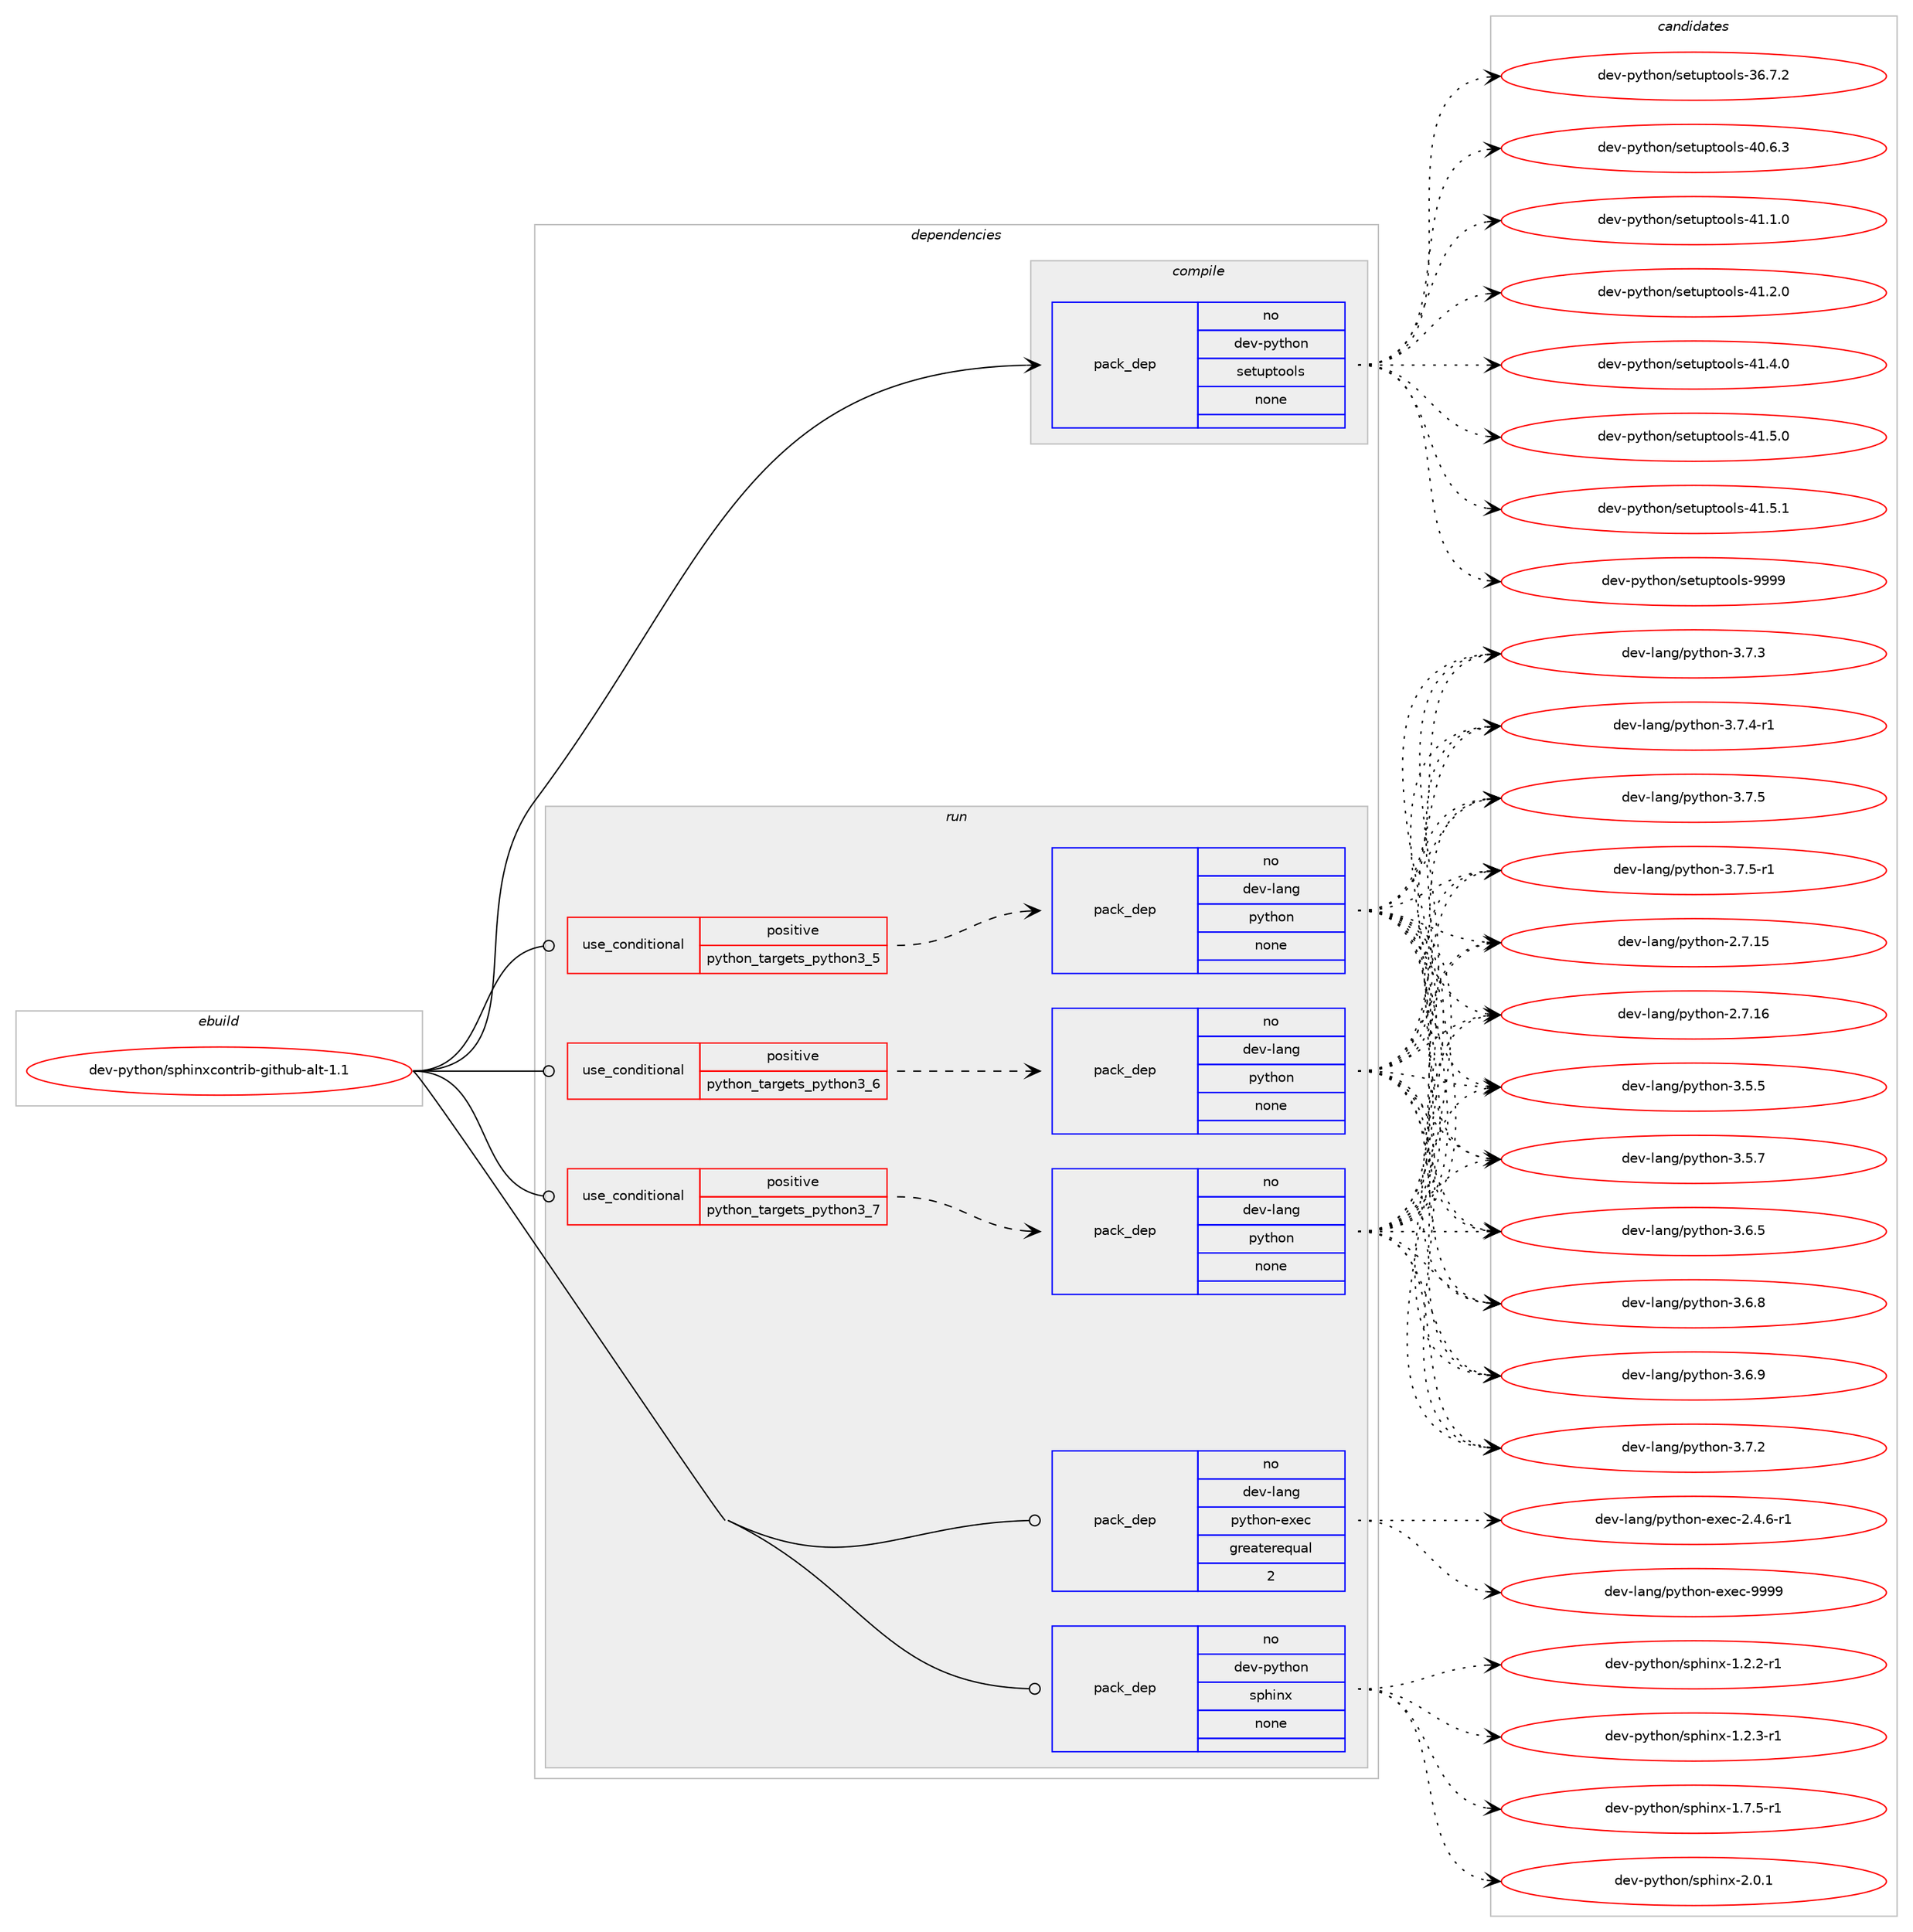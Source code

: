 digraph prolog {

# *************
# Graph options
# *************

newrank=true;
concentrate=true;
compound=true;
graph [rankdir=LR,fontname=Helvetica,fontsize=10,ranksep=1.5];#, ranksep=2.5, nodesep=0.2];
edge  [arrowhead=vee];
node  [fontname=Helvetica,fontsize=10];

# **********
# The ebuild
# **********

subgraph cluster_leftcol {
color=gray;
rank=same;
label=<<i>ebuild</i>>;
id [label="dev-python/sphinxcontrib-github-alt-1.1", color=red, width=4, href="../dev-python/sphinxcontrib-github-alt-1.1.svg"];
}

# ****************
# The dependencies
# ****************

subgraph cluster_midcol {
color=gray;
label=<<i>dependencies</i>>;
subgraph cluster_compile {
fillcolor="#eeeeee";
style=filled;
label=<<i>compile</i>>;
subgraph pack476755 {
dependency638378 [label=<<TABLE BORDER="0" CELLBORDER="1" CELLSPACING="0" CELLPADDING="4" WIDTH="220"><TR><TD ROWSPAN="6" CELLPADDING="30">pack_dep</TD></TR><TR><TD WIDTH="110">no</TD></TR><TR><TD>dev-python</TD></TR><TR><TD>setuptools</TD></TR><TR><TD>none</TD></TR><TR><TD></TD></TR></TABLE>>, shape=none, color=blue];
}
id:e -> dependency638378:w [weight=20,style="solid",arrowhead="vee"];
}
subgraph cluster_compileandrun {
fillcolor="#eeeeee";
style=filled;
label=<<i>compile and run</i>>;
}
subgraph cluster_run {
fillcolor="#eeeeee";
style=filled;
label=<<i>run</i>>;
subgraph cond149742 {
dependency638379 [label=<<TABLE BORDER="0" CELLBORDER="1" CELLSPACING="0" CELLPADDING="4"><TR><TD ROWSPAN="3" CELLPADDING="10">use_conditional</TD></TR><TR><TD>positive</TD></TR><TR><TD>python_targets_python3_5</TD></TR></TABLE>>, shape=none, color=red];
subgraph pack476756 {
dependency638380 [label=<<TABLE BORDER="0" CELLBORDER="1" CELLSPACING="0" CELLPADDING="4" WIDTH="220"><TR><TD ROWSPAN="6" CELLPADDING="30">pack_dep</TD></TR><TR><TD WIDTH="110">no</TD></TR><TR><TD>dev-lang</TD></TR><TR><TD>python</TD></TR><TR><TD>none</TD></TR><TR><TD></TD></TR></TABLE>>, shape=none, color=blue];
}
dependency638379:e -> dependency638380:w [weight=20,style="dashed",arrowhead="vee"];
}
id:e -> dependency638379:w [weight=20,style="solid",arrowhead="odot"];
subgraph cond149743 {
dependency638381 [label=<<TABLE BORDER="0" CELLBORDER="1" CELLSPACING="0" CELLPADDING="4"><TR><TD ROWSPAN="3" CELLPADDING="10">use_conditional</TD></TR><TR><TD>positive</TD></TR><TR><TD>python_targets_python3_6</TD></TR></TABLE>>, shape=none, color=red];
subgraph pack476757 {
dependency638382 [label=<<TABLE BORDER="0" CELLBORDER="1" CELLSPACING="0" CELLPADDING="4" WIDTH="220"><TR><TD ROWSPAN="6" CELLPADDING="30">pack_dep</TD></TR><TR><TD WIDTH="110">no</TD></TR><TR><TD>dev-lang</TD></TR><TR><TD>python</TD></TR><TR><TD>none</TD></TR><TR><TD></TD></TR></TABLE>>, shape=none, color=blue];
}
dependency638381:e -> dependency638382:w [weight=20,style="dashed",arrowhead="vee"];
}
id:e -> dependency638381:w [weight=20,style="solid",arrowhead="odot"];
subgraph cond149744 {
dependency638383 [label=<<TABLE BORDER="0" CELLBORDER="1" CELLSPACING="0" CELLPADDING="4"><TR><TD ROWSPAN="3" CELLPADDING="10">use_conditional</TD></TR><TR><TD>positive</TD></TR><TR><TD>python_targets_python3_7</TD></TR></TABLE>>, shape=none, color=red];
subgraph pack476758 {
dependency638384 [label=<<TABLE BORDER="0" CELLBORDER="1" CELLSPACING="0" CELLPADDING="4" WIDTH="220"><TR><TD ROWSPAN="6" CELLPADDING="30">pack_dep</TD></TR><TR><TD WIDTH="110">no</TD></TR><TR><TD>dev-lang</TD></TR><TR><TD>python</TD></TR><TR><TD>none</TD></TR><TR><TD></TD></TR></TABLE>>, shape=none, color=blue];
}
dependency638383:e -> dependency638384:w [weight=20,style="dashed",arrowhead="vee"];
}
id:e -> dependency638383:w [weight=20,style="solid",arrowhead="odot"];
subgraph pack476759 {
dependency638385 [label=<<TABLE BORDER="0" CELLBORDER="1" CELLSPACING="0" CELLPADDING="4" WIDTH="220"><TR><TD ROWSPAN="6" CELLPADDING="30">pack_dep</TD></TR><TR><TD WIDTH="110">no</TD></TR><TR><TD>dev-lang</TD></TR><TR><TD>python-exec</TD></TR><TR><TD>greaterequal</TD></TR><TR><TD>2</TD></TR></TABLE>>, shape=none, color=blue];
}
id:e -> dependency638385:w [weight=20,style="solid",arrowhead="odot"];
subgraph pack476760 {
dependency638386 [label=<<TABLE BORDER="0" CELLBORDER="1" CELLSPACING="0" CELLPADDING="4" WIDTH="220"><TR><TD ROWSPAN="6" CELLPADDING="30">pack_dep</TD></TR><TR><TD WIDTH="110">no</TD></TR><TR><TD>dev-python</TD></TR><TR><TD>sphinx</TD></TR><TR><TD>none</TD></TR><TR><TD></TD></TR></TABLE>>, shape=none, color=blue];
}
id:e -> dependency638386:w [weight=20,style="solid",arrowhead="odot"];
}
}

# **************
# The candidates
# **************

subgraph cluster_choices {
rank=same;
color=gray;
label=<<i>candidates</i>>;

subgraph choice476755 {
color=black;
nodesep=1;
choice100101118451121211161041111104711510111611711211611111110811545515446554650 [label="dev-python/setuptools-36.7.2", color=red, width=4,href="../dev-python/setuptools-36.7.2.svg"];
choice100101118451121211161041111104711510111611711211611111110811545524846544651 [label="dev-python/setuptools-40.6.3", color=red, width=4,href="../dev-python/setuptools-40.6.3.svg"];
choice100101118451121211161041111104711510111611711211611111110811545524946494648 [label="dev-python/setuptools-41.1.0", color=red, width=4,href="../dev-python/setuptools-41.1.0.svg"];
choice100101118451121211161041111104711510111611711211611111110811545524946504648 [label="dev-python/setuptools-41.2.0", color=red, width=4,href="../dev-python/setuptools-41.2.0.svg"];
choice100101118451121211161041111104711510111611711211611111110811545524946524648 [label="dev-python/setuptools-41.4.0", color=red, width=4,href="../dev-python/setuptools-41.4.0.svg"];
choice100101118451121211161041111104711510111611711211611111110811545524946534648 [label="dev-python/setuptools-41.5.0", color=red, width=4,href="../dev-python/setuptools-41.5.0.svg"];
choice100101118451121211161041111104711510111611711211611111110811545524946534649 [label="dev-python/setuptools-41.5.1", color=red, width=4,href="../dev-python/setuptools-41.5.1.svg"];
choice10010111845112121116104111110471151011161171121161111111081154557575757 [label="dev-python/setuptools-9999", color=red, width=4,href="../dev-python/setuptools-9999.svg"];
dependency638378:e -> choice100101118451121211161041111104711510111611711211611111110811545515446554650:w [style=dotted,weight="100"];
dependency638378:e -> choice100101118451121211161041111104711510111611711211611111110811545524846544651:w [style=dotted,weight="100"];
dependency638378:e -> choice100101118451121211161041111104711510111611711211611111110811545524946494648:w [style=dotted,weight="100"];
dependency638378:e -> choice100101118451121211161041111104711510111611711211611111110811545524946504648:w [style=dotted,weight="100"];
dependency638378:e -> choice100101118451121211161041111104711510111611711211611111110811545524946524648:w [style=dotted,weight="100"];
dependency638378:e -> choice100101118451121211161041111104711510111611711211611111110811545524946534648:w [style=dotted,weight="100"];
dependency638378:e -> choice100101118451121211161041111104711510111611711211611111110811545524946534649:w [style=dotted,weight="100"];
dependency638378:e -> choice10010111845112121116104111110471151011161171121161111111081154557575757:w [style=dotted,weight="100"];
}
subgraph choice476756 {
color=black;
nodesep=1;
choice10010111845108971101034711212111610411111045504655464953 [label="dev-lang/python-2.7.15", color=red, width=4,href="../dev-lang/python-2.7.15.svg"];
choice10010111845108971101034711212111610411111045504655464954 [label="dev-lang/python-2.7.16", color=red, width=4,href="../dev-lang/python-2.7.16.svg"];
choice100101118451089711010347112121116104111110455146534653 [label="dev-lang/python-3.5.5", color=red, width=4,href="../dev-lang/python-3.5.5.svg"];
choice100101118451089711010347112121116104111110455146534655 [label="dev-lang/python-3.5.7", color=red, width=4,href="../dev-lang/python-3.5.7.svg"];
choice100101118451089711010347112121116104111110455146544653 [label="dev-lang/python-3.6.5", color=red, width=4,href="../dev-lang/python-3.6.5.svg"];
choice100101118451089711010347112121116104111110455146544656 [label="dev-lang/python-3.6.8", color=red, width=4,href="../dev-lang/python-3.6.8.svg"];
choice100101118451089711010347112121116104111110455146544657 [label="dev-lang/python-3.6.9", color=red, width=4,href="../dev-lang/python-3.6.9.svg"];
choice100101118451089711010347112121116104111110455146554650 [label="dev-lang/python-3.7.2", color=red, width=4,href="../dev-lang/python-3.7.2.svg"];
choice100101118451089711010347112121116104111110455146554651 [label="dev-lang/python-3.7.3", color=red, width=4,href="../dev-lang/python-3.7.3.svg"];
choice1001011184510897110103471121211161041111104551465546524511449 [label="dev-lang/python-3.7.4-r1", color=red, width=4,href="../dev-lang/python-3.7.4-r1.svg"];
choice100101118451089711010347112121116104111110455146554653 [label="dev-lang/python-3.7.5", color=red, width=4,href="../dev-lang/python-3.7.5.svg"];
choice1001011184510897110103471121211161041111104551465546534511449 [label="dev-lang/python-3.7.5-r1", color=red, width=4,href="../dev-lang/python-3.7.5-r1.svg"];
dependency638380:e -> choice10010111845108971101034711212111610411111045504655464953:w [style=dotted,weight="100"];
dependency638380:e -> choice10010111845108971101034711212111610411111045504655464954:w [style=dotted,weight="100"];
dependency638380:e -> choice100101118451089711010347112121116104111110455146534653:w [style=dotted,weight="100"];
dependency638380:e -> choice100101118451089711010347112121116104111110455146534655:w [style=dotted,weight="100"];
dependency638380:e -> choice100101118451089711010347112121116104111110455146544653:w [style=dotted,weight="100"];
dependency638380:e -> choice100101118451089711010347112121116104111110455146544656:w [style=dotted,weight="100"];
dependency638380:e -> choice100101118451089711010347112121116104111110455146544657:w [style=dotted,weight="100"];
dependency638380:e -> choice100101118451089711010347112121116104111110455146554650:w [style=dotted,weight="100"];
dependency638380:e -> choice100101118451089711010347112121116104111110455146554651:w [style=dotted,weight="100"];
dependency638380:e -> choice1001011184510897110103471121211161041111104551465546524511449:w [style=dotted,weight="100"];
dependency638380:e -> choice100101118451089711010347112121116104111110455146554653:w [style=dotted,weight="100"];
dependency638380:e -> choice1001011184510897110103471121211161041111104551465546534511449:w [style=dotted,weight="100"];
}
subgraph choice476757 {
color=black;
nodesep=1;
choice10010111845108971101034711212111610411111045504655464953 [label="dev-lang/python-2.7.15", color=red, width=4,href="../dev-lang/python-2.7.15.svg"];
choice10010111845108971101034711212111610411111045504655464954 [label="dev-lang/python-2.7.16", color=red, width=4,href="../dev-lang/python-2.7.16.svg"];
choice100101118451089711010347112121116104111110455146534653 [label="dev-lang/python-3.5.5", color=red, width=4,href="../dev-lang/python-3.5.5.svg"];
choice100101118451089711010347112121116104111110455146534655 [label="dev-lang/python-3.5.7", color=red, width=4,href="../dev-lang/python-3.5.7.svg"];
choice100101118451089711010347112121116104111110455146544653 [label="dev-lang/python-3.6.5", color=red, width=4,href="../dev-lang/python-3.6.5.svg"];
choice100101118451089711010347112121116104111110455146544656 [label="dev-lang/python-3.6.8", color=red, width=4,href="../dev-lang/python-3.6.8.svg"];
choice100101118451089711010347112121116104111110455146544657 [label="dev-lang/python-3.6.9", color=red, width=4,href="../dev-lang/python-3.6.9.svg"];
choice100101118451089711010347112121116104111110455146554650 [label="dev-lang/python-3.7.2", color=red, width=4,href="../dev-lang/python-3.7.2.svg"];
choice100101118451089711010347112121116104111110455146554651 [label="dev-lang/python-3.7.3", color=red, width=4,href="../dev-lang/python-3.7.3.svg"];
choice1001011184510897110103471121211161041111104551465546524511449 [label="dev-lang/python-3.7.4-r1", color=red, width=4,href="../dev-lang/python-3.7.4-r1.svg"];
choice100101118451089711010347112121116104111110455146554653 [label="dev-lang/python-3.7.5", color=red, width=4,href="../dev-lang/python-3.7.5.svg"];
choice1001011184510897110103471121211161041111104551465546534511449 [label="dev-lang/python-3.7.5-r1", color=red, width=4,href="../dev-lang/python-3.7.5-r1.svg"];
dependency638382:e -> choice10010111845108971101034711212111610411111045504655464953:w [style=dotted,weight="100"];
dependency638382:e -> choice10010111845108971101034711212111610411111045504655464954:w [style=dotted,weight="100"];
dependency638382:e -> choice100101118451089711010347112121116104111110455146534653:w [style=dotted,weight="100"];
dependency638382:e -> choice100101118451089711010347112121116104111110455146534655:w [style=dotted,weight="100"];
dependency638382:e -> choice100101118451089711010347112121116104111110455146544653:w [style=dotted,weight="100"];
dependency638382:e -> choice100101118451089711010347112121116104111110455146544656:w [style=dotted,weight="100"];
dependency638382:e -> choice100101118451089711010347112121116104111110455146544657:w [style=dotted,weight="100"];
dependency638382:e -> choice100101118451089711010347112121116104111110455146554650:w [style=dotted,weight="100"];
dependency638382:e -> choice100101118451089711010347112121116104111110455146554651:w [style=dotted,weight="100"];
dependency638382:e -> choice1001011184510897110103471121211161041111104551465546524511449:w [style=dotted,weight="100"];
dependency638382:e -> choice100101118451089711010347112121116104111110455146554653:w [style=dotted,weight="100"];
dependency638382:e -> choice1001011184510897110103471121211161041111104551465546534511449:w [style=dotted,weight="100"];
}
subgraph choice476758 {
color=black;
nodesep=1;
choice10010111845108971101034711212111610411111045504655464953 [label="dev-lang/python-2.7.15", color=red, width=4,href="../dev-lang/python-2.7.15.svg"];
choice10010111845108971101034711212111610411111045504655464954 [label="dev-lang/python-2.7.16", color=red, width=4,href="../dev-lang/python-2.7.16.svg"];
choice100101118451089711010347112121116104111110455146534653 [label="dev-lang/python-3.5.5", color=red, width=4,href="../dev-lang/python-3.5.5.svg"];
choice100101118451089711010347112121116104111110455146534655 [label="dev-lang/python-3.5.7", color=red, width=4,href="../dev-lang/python-3.5.7.svg"];
choice100101118451089711010347112121116104111110455146544653 [label="dev-lang/python-3.6.5", color=red, width=4,href="../dev-lang/python-3.6.5.svg"];
choice100101118451089711010347112121116104111110455146544656 [label="dev-lang/python-3.6.8", color=red, width=4,href="../dev-lang/python-3.6.8.svg"];
choice100101118451089711010347112121116104111110455146544657 [label="dev-lang/python-3.6.9", color=red, width=4,href="../dev-lang/python-3.6.9.svg"];
choice100101118451089711010347112121116104111110455146554650 [label="dev-lang/python-3.7.2", color=red, width=4,href="../dev-lang/python-3.7.2.svg"];
choice100101118451089711010347112121116104111110455146554651 [label="dev-lang/python-3.7.3", color=red, width=4,href="../dev-lang/python-3.7.3.svg"];
choice1001011184510897110103471121211161041111104551465546524511449 [label="dev-lang/python-3.7.4-r1", color=red, width=4,href="../dev-lang/python-3.7.4-r1.svg"];
choice100101118451089711010347112121116104111110455146554653 [label="dev-lang/python-3.7.5", color=red, width=4,href="../dev-lang/python-3.7.5.svg"];
choice1001011184510897110103471121211161041111104551465546534511449 [label="dev-lang/python-3.7.5-r1", color=red, width=4,href="../dev-lang/python-3.7.5-r1.svg"];
dependency638384:e -> choice10010111845108971101034711212111610411111045504655464953:w [style=dotted,weight="100"];
dependency638384:e -> choice10010111845108971101034711212111610411111045504655464954:w [style=dotted,weight="100"];
dependency638384:e -> choice100101118451089711010347112121116104111110455146534653:w [style=dotted,weight="100"];
dependency638384:e -> choice100101118451089711010347112121116104111110455146534655:w [style=dotted,weight="100"];
dependency638384:e -> choice100101118451089711010347112121116104111110455146544653:w [style=dotted,weight="100"];
dependency638384:e -> choice100101118451089711010347112121116104111110455146544656:w [style=dotted,weight="100"];
dependency638384:e -> choice100101118451089711010347112121116104111110455146544657:w [style=dotted,weight="100"];
dependency638384:e -> choice100101118451089711010347112121116104111110455146554650:w [style=dotted,weight="100"];
dependency638384:e -> choice100101118451089711010347112121116104111110455146554651:w [style=dotted,weight="100"];
dependency638384:e -> choice1001011184510897110103471121211161041111104551465546524511449:w [style=dotted,weight="100"];
dependency638384:e -> choice100101118451089711010347112121116104111110455146554653:w [style=dotted,weight="100"];
dependency638384:e -> choice1001011184510897110103471121211161041111104551465546534511449:w [style=dotted,weight="100"];
}
subgraph choice476759 {
color=black;
nodesep=1;
choice10010111845108971101034711212111610411111045101120101994550465246544511449 [label="dev-lang/python-exec-2.4.6-r1", color=red, width=4,href="../dev-lang/python-exec-2.4.6-r1.svg"];
choice10010111845108971101034711212111610411111045101120101994557575757 [label="dev-lang/python-exec-9999", color=red, width=4,href="../dev-lang/python-exec-9999.svg"];
dependency638385:e -> choice10010111845108971101034711212111610411111045101120101994550465246544511449:w [style=dotted,weight="100"];
dependency638385:e -> choice10010111845108971101034711212111610411111045101120101994557575757:w [style=dotted,weight="100"];
}
subgraph choice476760 {
color=black;
nodesep=1;
choice10010111845112121116104111110471151121041051101204549465046504511449 [label="dev-python/sphinx-1.2.2-r1", color=red, width=4,href="../dev-python/sphinx-1.2.2-r1.svg"];
choice10010111845112121116104111110471151121041051101204549465046514511449 [label="dev-python/sphinx-1.2.3-r1", color=red, width=4,href="../dev-python/sphinx-1.2.3-r1.svg"];
choice10010111845112121116104111110471151121041051101204549465546534511449 [label="dev-python/sphinx-1.7.5-r1", color=red, width=4,href="../dev-python/sphinx-1.7.5-r1.svg"];
choice1001011184511212111610411111047115112104105110120455046484649 [label="dev-python/sphinx-2.0.1", color=red, width=4,href="../dev-python/sphinx-2.0.1.svg"];
dependency638386:e -> choice10010111845112121116104111110471151121041051101204549465046504511449:w [style=dotted,weight="100"];
dependency638386:e -> choice10010111845112121116104111110471151121041051101204549465046514511449:w [style=dotted,weight="100"];
dependency638386:e -> choice10010111845112121116104111110471151121041051101204549465546534511449:w [style=dotted,weight="100"];
dependency638386:e -> choice1001011184511212111610411111047115112104105110120455046484649:w [style=dotted,weight="100"];
}
}

}
